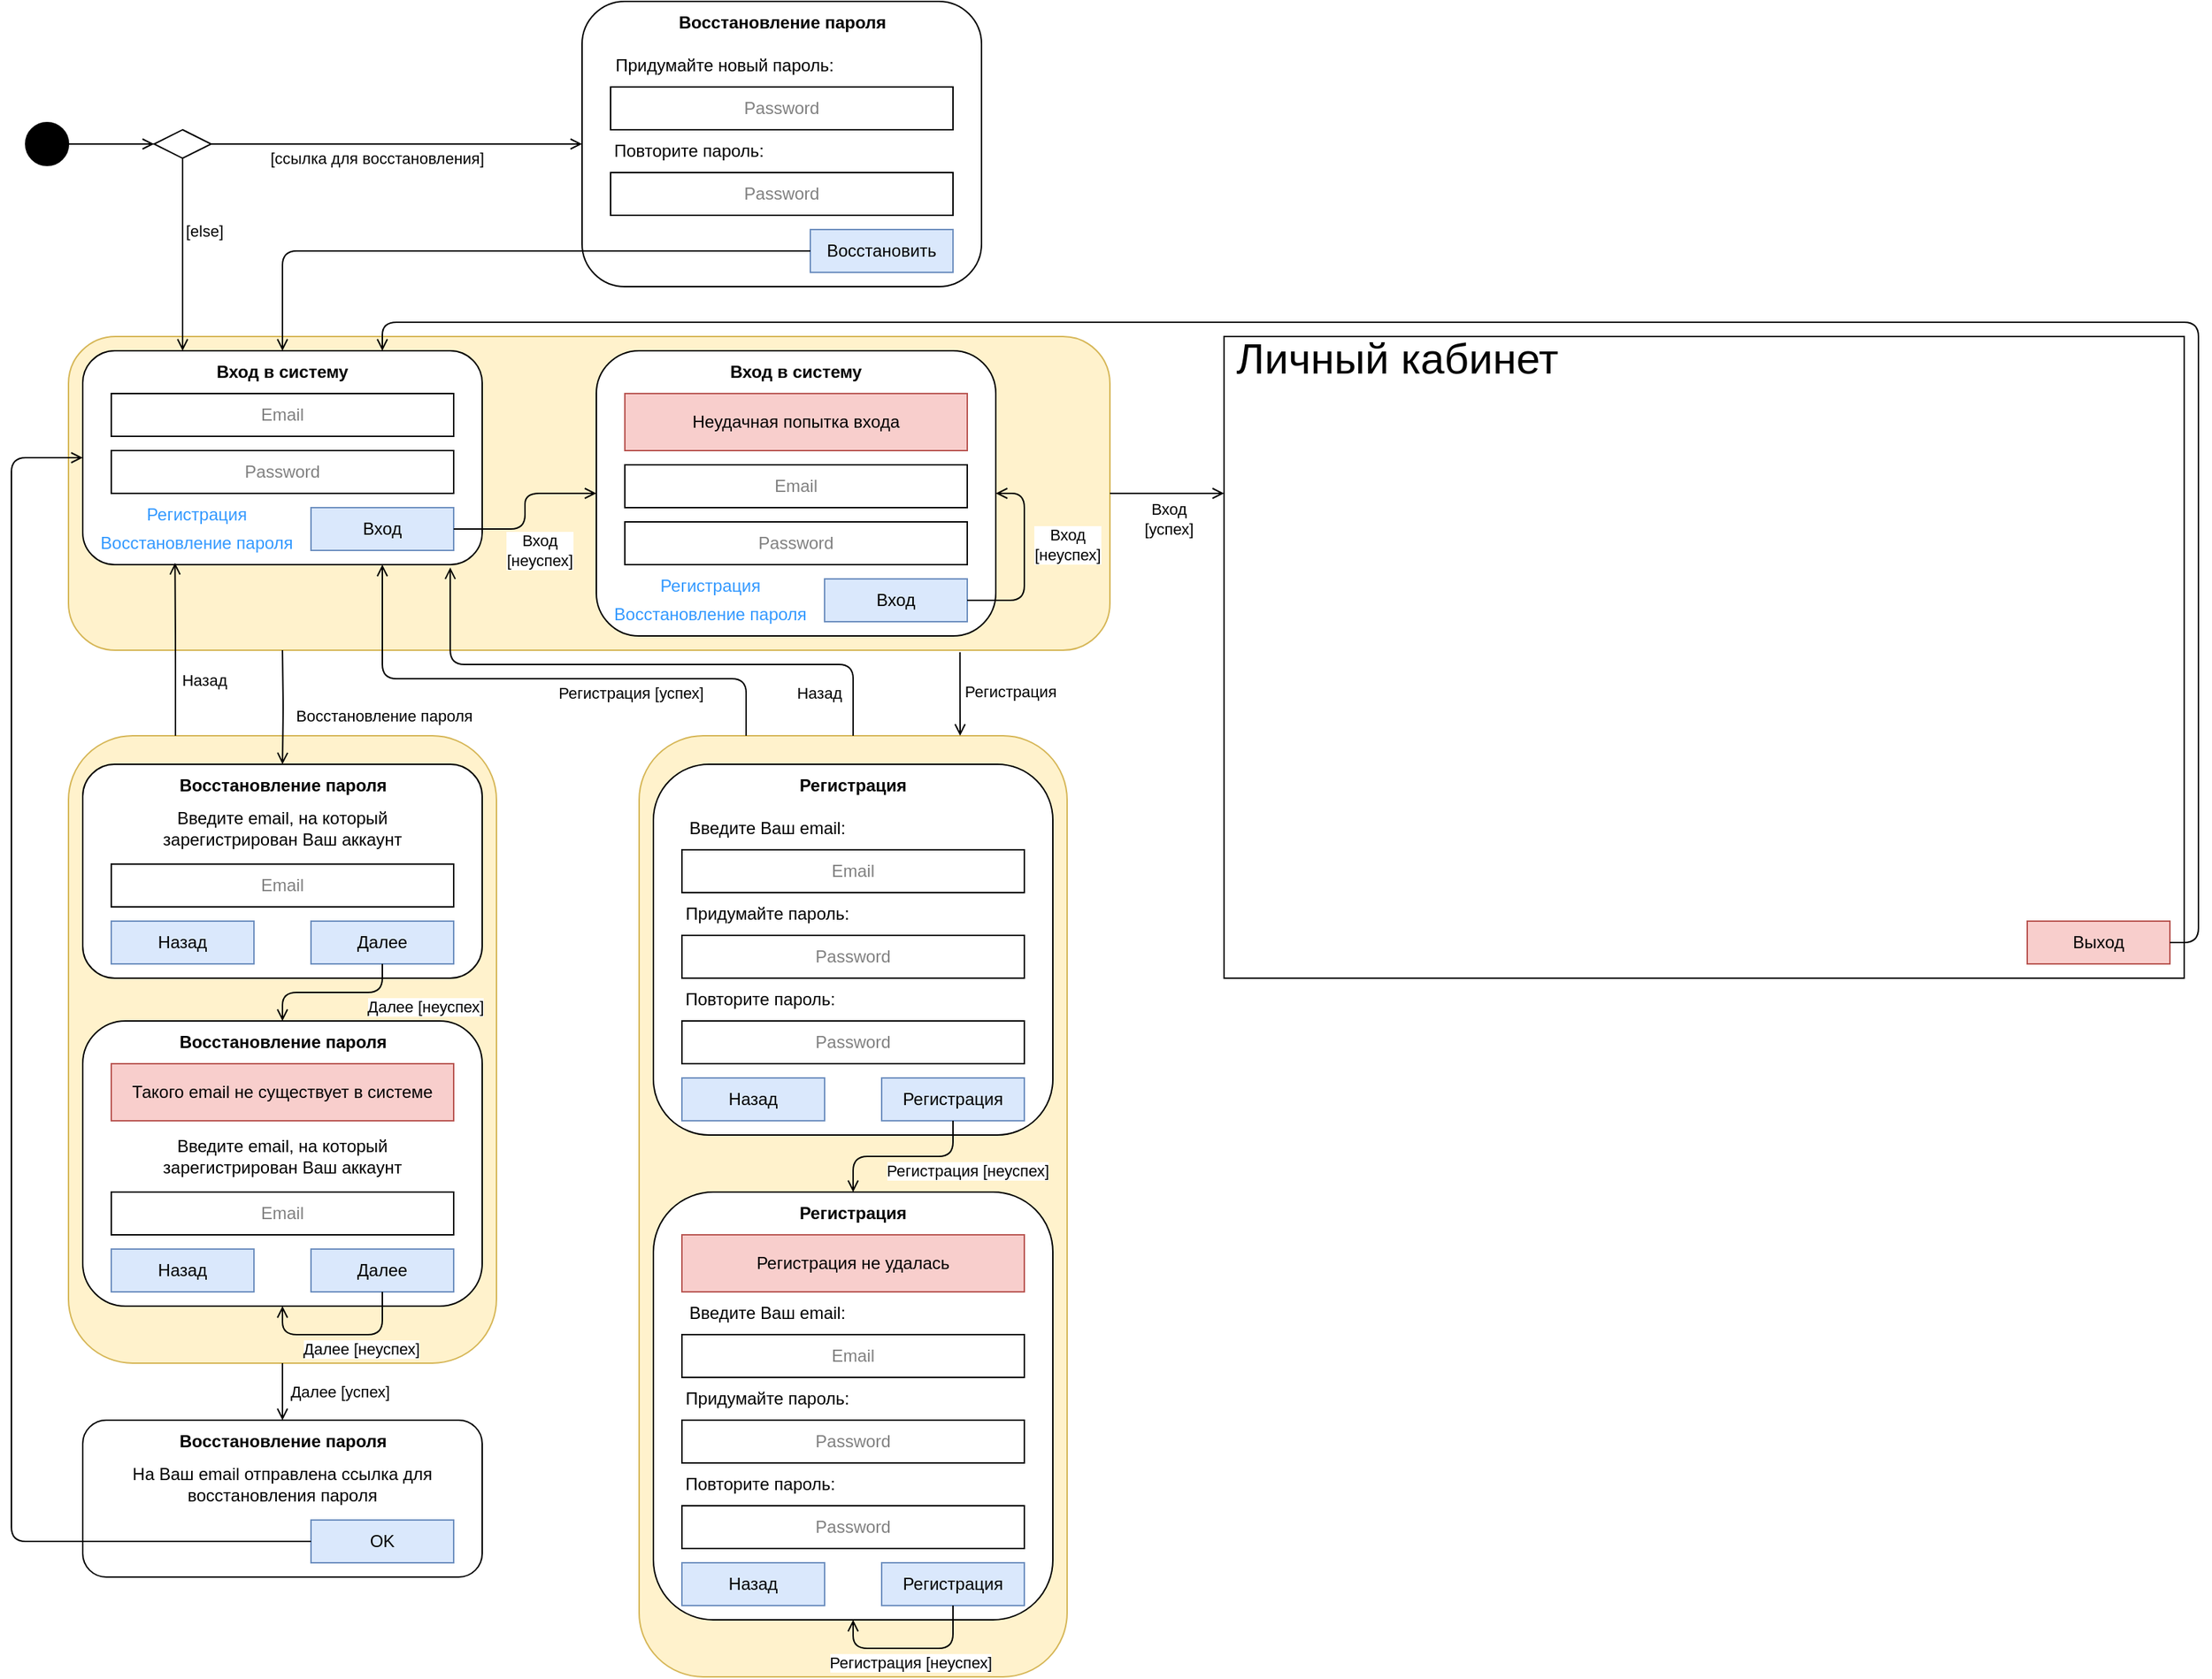 <mxfile version="23.0.2" type="device">
  <diagram name="Страница — 1" id="S00TzpoqWPoIBeSo_RZ6">
    <mxGraphModel dx="1018" dy="1855" grid="1" gridSize="10" guides="1" tooltips="1" connect="1" arrows="1" fold="1" page="1" pageScale="1" pageWidth="827" pageHeight="1169" math="0" shadow="0">
      <root>
        <mxCell id="0" />
        <mxCell id="1" parent="0" />
        <mxCell id="PSHK9-c1RdzGQ76lPWPm-100" value="" style="rounded=1;whiteSpace=wrap;html=1;fillColor=#fff2cc;strokeColor=#d6b656;" parent="1" vertex="1">
          <mxGeometry x="480" y="400" width="300" height="660" as="geometry" />
        </mxCell>
        <mxCell id="PSHK9-c1RdzGQ76lPWPm-78" value="" style="rounded=1;whiteSpace=wrap;html=1;fillColor=#fff2cc;strokeColor=#d6b656;" parent="1" vertex="1">
          <mxGeometry x="80" y="400" width="300" height="440" as="geometry" />
        </mxCell>
        <mxCell id="PSHK9-c1RdzGQ76lPWPm-67" value="" style="rounded=1;whiteSpace=wrap;html=1;fillColor=#fff2cc;strokeColor=#d6b656;" parent="1" vertex="1">
          <mxGeometry x="80" y="120" width="730" height="220" as="geometry" />
        </mxCell>
        <mxCell id="PSHK9-c1RdzGQ76lPWPm-1" value="" style="rounded=1;whiteSpace=wrap;html=1;" parent="1" vertex="1">
          <mxGeometry x="90" y="130" width="280" height="150" as="geometry" />
        </mxCell>
        <mxCell id="PSHK9-c1RdzGQ76lPWPm-2" value="&lt;b&gt;Вход в систему&lt;/b&gt;" style="text;html=1;strokeColor=none;fillColor=none;align=center;verticalAlign=middle;whiteSpace=wrap;rounded=0;" parent="1" vertex="1">
          <mxGeometry x="175" y="130" width="110" height="30" as="geometry" />
        </mxCell>
        <mxCell id="PSHK9-c1RdzGQ76lPWPm-3" value="Email" style="rounded=0;whiteSpace=wrap;html=1;fontColor=#808080;" parent="1" vertex="1">
          <mxGeometry x="110" y="160" width="240" height="30" as="geometry" />
        </mxCell>
        <mxCell id="PSHK9-c1RdzGQ76lPWPm-4" value="Password" style="rounded=0;whiteSpace=wrap;html=1;fontColor=#808080;" parent="1" vertex="1">
          <mxGeometry x="110" y="200" width="240" height="30" as="geometry" />
        </mxCell>
        <mxCell id="PSHK9-c1RdzGQ76lPWPm-5" value="Вход" style="rounded=0;whiteSpace=wrap;html=1;fillColor=#dae8fc;strokeColor=#6c8ebf;" parent="1" vertex="1">
          <mxGeometry x="250" y="240" width="100" height="30" as="geometry" />
        </mxCell>
        <mxCell id="PSHK9-c1RdzGQ76lPWPm-6" value="&lt;font color=&quot;#3399ff&quot;&gt;Регистрация&lt;/font&gt;" style="text;html=1;strokeColor=none;fillColor=none;align=center;verticalAlign=middle;whiteSpace=wrap;rounded=0;" parent="1" vertex="1">
          <mxGeometry x="130" y="230" width="80" height="30" as="geometry" />
        </mxCell>
        <mxCell id="PSHK9-c1RdzGQ76lPWPm-7" value="&lt;font color=&quot;#3399ff&quot;&gt;Восстановление пароля&lt;/font&gt;" style="text;html=1;strokeColor=none;fillColor=none;align=center;verticalAlign=middle;whiteSpace=wrap;rounded=0;" parent="1" vertex="1">
          <mxGeometry x="90" y="250" width="160" height="30" as="geometry" />
        </mxCell>
        <mxCell id="PSHK9-c1RdzGQ76lPWPm-8" value="" style="rounded=1;whiteSpace=wrap;html=1;" parent="1" vertex="1">
          <mxGeometry x="450" y="130" width="280" height="200" as="geometry" />
        </mxCell>
        <mxCell id="PSHK9-c1RdzGQ76lPWPm-9" value="&lt;b&gt;Вход в систему&lt;/b&gt;" style="text;html=1;strokeColor=none;fillColor=none;align=center;verticalAlign=middle;whiteSpace=wrap;rounded=0;" parent="1" vertex="1">
          <mxGeometry x="535" y="130" width="110" height="30" as="geometry" />
        </mxCell>
        <mxCell id="PSHK9-c1RdzGQ76lPWPm-10" value="Email" style="rounded=0;whiteSpace=wrap;html=1;fontColor=#808080;" parent="1" vertex="1">
          <mxGeometry x="470" y="210" width="240" height="30" as="geometry" />
        </mxCell>
        <mxCell id="PSHK9-c1RdzGQ76lPWPm-11" value="Password" style="rounded=0;whiteSpace=wrap;html=1;fontColor=#808080;" parent="1" vertex="1">
          <mxGeometry x="470" y="250" width="240" height="30" as="geometry" />
        </mxCell>
        <mxCell id="PSHK9-c1RdzGQ76lPWPm-12" value="Вход" style="rounded=0;whiteSpace=wrap;html=1;fillColor=#dae8fc;strokeColor=#6c8ebf;" parent="1" vertex="1">
          <mxGeometry x="610" y="290" width="100" height="30" as="geometry" />
        </mxCell>
        <mxCell id="PSHK9-c1RdzGQ76lPWPm-13" value="&lt;font color=&quot;#3399ff&quot;&gt;Регистрация&lt;/font&gt;" style="text;html=1;strokeColor=none;fillColor=none;align=center;verticalAlign=middle;whiteSpace=wrap;rounded=0;" parent="1" vertex="1">
          <mxGeometry x="490" y="280" width="80" height="30" as="geometry" />
        </mxCell>
        <mxCell id="PSHK9-c1RdzGQ76lPWPm-14" value="&lt;font color=&quot;#3399ff&quot;&gt;Восстановление пароля&lt;/font&gt;" style="text;html=1;strokeColor=none;fillColor=none;align=center;verticalAlign=middle;whiteSpace=wrap;rounded=0;" parent="1" vertex="1">
          <mxGeometry x="450" y="300" width="160" height="30" as="geometry" />
        </mxCell>
        <mxCell id="PSHK9-c1RdzGQ76lPWPm-15" value="Неудачная попытка входа" style="rounded=0;whiteSpace=wrap;html=1;fillColor=#f8cecc;strokeColor=#b85450;" parent="1" vertex="1">
          <mxGeometry x="470" y="160" width="240" height="40" as="geometry" />
        </mxCell>
        <mxCell id="PSHK9-c1RdzGQ76lPWPm-16" value="" style="rounded=1;whiteSpace=wrap;html=1;" parent="1" vertex="1">
          <mxGeometry x="90" y="420" width="280" height="150" as="geometry" />
        </mxCell>
        <mxCell id="PSHK9-c1RdzGQ76lPWPm-17" value="&lt;b&gt;Восстановление пароля&lt;/b&gt;" style="text;html=1;strokeColor=none;fillColor=none;align=center;verticalAlign=middle;whiteSpace=wrap;rounded=0;" parent="1" vertex="1">
          <mxGeometry x="142.5" y="420" width="175" height="30" as="geometry" />
        </mxCell>
        <mxCell id="PSHK9-c1RdzGQ76lPWPm-19" value="Email" style="rounded=0;whiteSpace=wrap;html=1;fontColor=#808080;" parent="1" vertex="1">
          <mxGeometry x="110" y="490" width="240" height="30" as="geometry" />
        </mxCell>
        <mxCell id="PSHK9-c1RdzGQ76lPWPm-20" value="Далее" style="rounded=0;whiteSpace=wrap;html=1;fillColor=#dae8fc;strokeColor=#6c8ebf;" parent="1" vertex="1">
          <mxGeometry x="250" y="530" width="100" height="30" as="geometry" />
        </mxCell>
        <mxCell id="PSHK9-c1RdzGQ76lPWPm-24" value="Введите email, на который зарегистрирован Ваш аккаунт" style="text;html=1;strokeColor=none;fillColor=none;align=center;verticalAlign=middle;whiteSpace=wrap;rounded=0;" parent="1" vertex="1">
          <mxGeometry x="110" y="450" width="240" height="30" as="geometry" />
        </mxCell>
        <mxCell id="PSHK9-c1RdzGQ76lPWPm-25" value="Назад" style="rounded=0;whiteSpace=wrap;html=1;fillColor=#dae8fc;strokeColor=#6c8ebf;" parent="1" vertex="1">
          <mxGeometry x="110" y="530" width="100" height="30" as="geometry" />
        </mxCell>
        <mxCell id="PSHK9-c1RdzGQ76lPWPm-26" value="" style="rounded=1;whiteSpace=wrap;html=1;" parent="1" vertex="1">
          <mxGeometry x="90" y="600" width="280" height="200" as="geometry" />
        </mxCell>
        <mxCell id="PSHK9-c1RdzGQ76lPWPm-27" value="&lt;b&gt;Восстановление пароля&lt;/b&gt;" style="text;html=1;strokeColor=none;fillColor=none;align=center;verticalAlign=middle;whiteSpace=wrap;rounded=0;" parent="1" vertex="1">
          <mxGeometry x="142.5" y="600" width="175" height="30" as="geometry" />
        </mxCell>
        <mxCell id="PSHK9-c1RdzGQ76lPWPm-28" value="Email" style="rounded=0;whiteSpace=wrap;html=1;fontColor=#808080;" parent="1" vertex="1">
          <mxGeometry x="110" y="720" width="240" height="30" as="geometry" />
        </mxCell>
        <mxCell id="PSHK9-c1RdzGQ76lPWPm-29" value="Далее" style="rounded=0;whiteSpace=wrap;html=1;fillColor=#dae8fc;strokeColor=#6c8ebf;" parent="1" vertex="1">
          <mxGeometry x="250" y="760" width="100" height="30" as="geometry" />
        </mxCell>
        <mxCell id="PSHK9-c1RdzGQ76lPWPm-30" value="Введите email, на который зарегистрирован Ваш аккаунт" style="text;html=1;strokeColor=none;fillColor=none;align=center;verticalAlign=middle;whiteSpace=wrap;rounded=0;" parent="1" vertex="1">
          <mxGeometry x="110" y="680" width="240" height="30" as="geometry" />
        </mxCell>
        <mxCell id="PSHK9-c1RdzGQ76lPWPm-31" value="Назад" style="rounded=0;whiteSpace=wrap;html=1;fillColor=#dae8fc;strokeColor=#6c8ebf;" parent="1" vertex="1">
          <mxGeometry x="110" y="760" width="100" height="30" as="geometry" />
        </mxCell>
        <mxCell id="PSHK9-c1RdzGQ76lPWPm-32" value="Такого email не существует в системе" style="rounded=0;whiteSpace=wrap;html=1;fillColor=#f8cecc;strokeColor=#b85450;" parent="1" vertex="1">
          <mxGeometry x="110" y="630" width="240" height="40" as="geometry" />
        </mxCell>
        <mxCell id="PSHK9-c1RdzGQ76lPWPm-33" value="" style="rounded=1;whiteSpace=wrap;html=1;" parent="1" vertex="1">
          <mxGeometry x="90" y="880" width="280" height="110" as="geometry" />
        </mxCell>
        <mxCell id="PSHK9-c1RdzGQ76lPWPm-34" value="&lt;b&gt;Восстановление пароля&lt;/b&gt;" style="text;html=1;strokeColor=none;fillColor=none;align=center;verticalAlign=middle;whiteSpace=wrap;rounded=0;" parent="1" vertex="1">
          <mxGeometry x="142.5" y="880" width="175" height="30" as="geometry" />
        </mxCell>
        <mxCell id="PSHK9-c1RdzGQ76lPWPm-37" value="На Ваш email отправлена ссылка для восстановления пароля" style="text;html=1;strokeColor=none;fillColor=none;align=center;verticalAlign=middle;whiteSpace=wrap;rounded=0;" parent="1" vertex="1">
          <mxGeometry x="110" y="910" width="240" height="30" as="geometry" />
        </mxCell>
        <mxCell id="PSHK9-c1RdzGQ76lPWPm-38" value="OK" style="rounded=0;whiteSpace=wrap;html=1;fillColor=#dae8fc;strokeColor=#6c8ebf;" parent="1" vertex="1">
          <mxGeometry x="250" y="950" width="100" height="30" as="geometry" />
        </mxCell>
        <mxCell id="PSHK9-c1RdzGQ76lPWPm-40" value="" style="rounded=1;whiteSpace=wrap;html=1;" parent="1" vertex="1">
          <mxGeometry x="490" y="419.98" width="280" height="260" as="geometry" />
        </mxCell>
        <mxCell id="PSHK9-c1RdzGQ76lPWPm-41" value="&lt;b&gt;Регистрация&lt;/b&gt;" style="text;html=1;strokeColor=none;fillColor=none;align=center;verticalAlign=middle;whiteSpace=wrap;rounded=0;" parent="1" vertex="1">
          <mxGeometry x="575" y="419.98" width="110" height="30" as="geometry" />
        </mxCell>
        <mxCell id="PSHK9-c1RdzGQ76lPWPm-42" value="Email" style="rounded=0;whiteSpace=wrap;html=1;fontColor=#808080;" parent="1" vertex="1">
          <mxGeometry x="510" y="479.98" width="240" height="30" as="geometry" />
        </mxCell>
        <mxCell id="PSHK9-c1RdzGQ76lPWPm-43" value="Password" style="rounded=0;whiteSpace=wrap;html=1;fontColor=#808080;" parent="1" vertex="1">
          <mxGeometry x="510" y="539.98" width="240" height="30" as="geometry" />
        </mxCell>
        <mxCell id="PSHK9-c1RdzGQ76lPWPm-44" value="Регистрация" style="rounded=0;whiteSpace=wrap;html=1;fillColor=#dae8fc;strokeColor=#6c8ebf;" parent="1" vertex="1">
          <mxGeometry x="650" y="639.98" width="100" height="30" as="geometry" />
        </mxCell>
        <mxCell id="PSHK9-c1RdzGQ76lPWPm-47" value="Введите Ваш email:" style="text;html=1;strokeColor=none;fillColor=none;align=center;verticalAlign=middle;whiteSpace=wrap;rounded=0;" parent="1" vertex="1">
          <mxGeometry x="510" y="449.98" width="120" height="30" as="geometry" />
        </mxCell>
        <mxCell id="PSHK9-c1RdzGQ76lPWPm-48" value="Придумайте пароль:" style="text;html=1;strokeColor=none;fillColor=none;align=center;verticalAlign=middle;whiteSpace=wrap;rounded=0;" parent="1" vertex="1">
          <mxGeometry x="510" y="509.98" width="120" height="30" as="geometry" />
        </mxCell>
        <mxCell id="PSHK9-c1RdzGQ76lPWPm-50" value="Повторите пароль:" style="text;html=1;strokeColor=none;fillColor=none;align=center;verticalAlign=middle;whiteSpace=wrap;rounded=0;" parent="1" vertex="1">
          <mxGeometry x="510" y="569.98" width="110" height="30" as="geometry" />
        </mxCell>
        <mxCell id="PSHK9-c1RdzGQ76lPWPm-51" value="Password" style="rounded=0;whiteSpace=wrap;html=1;fontColor=#808080;" parent="1" vertex="1">
          <mxGeometry x="510" y="599.98" width="240" height="30" as="geometry" />
        </mxCell>
        <mxCell id="PSHK9-c1RdzGQ76lPWPm-52" value="" style="rounded=1;whiteSpace=wrap;html=1;" parent="1" vertex="1">
          <mxGeometry x="490" y="719.98" width="280" height="300" as="geometry" />
        </mxCell>
        <mxCell id="PSHK9-c1RdzGQ76lPWPm-53" value="&lt;b&gt;Регистрация&lt;/b&gt;" style="text;html=1;strokeColor=none;fillColor=none;align=center;verticalAlign=middle;whiteSpace=wrap;rounded=0;" parent="1" vertex="1">
          <mxGeometry x="575" y="719.98" width="110" height="30" as="geometry" />
        </mxCell>
        <mxCell id="PSHK9-c1RdzGQ76lPWPm-54" value="Email" style="rounded=0;whiteSpace=wrap;html=1;fontColor=#808080;" parent="1" vertex="1">
          <mxGeometry x="510" y="819.98" width="240" height="30" as="geometry" />
        </mxCell>
        <mxCell id="PSHK9-c1RdzGQ76lPWPm-55" value="Password" style="rounded=0;whiteSpace=wrap;html=1;fontColor=#808080;" parent="1" vertex="1">
          <mxGeometry x="510" y="879.98" width="240" height="30" as="geometry" />
        </mxCell>
        <mxCell id="PSHK9-c1RdzGQ76lPWPm-56" value="Регистрация" style="rounded=0;whiteSpace=wrap;html=1;fillColor=#dae8fc;strokeColor=#6c8ebf;" parent="1" vertex="1">
          <mxGeometry x="650" y="979.98" width="100" height="30" as="geometry" />
        </mxCell>
        <mxCell id="PSHK9-c1RdzGQ76lPWPm-57" value="Введите Ваш email:" style="text;html=1;strokeColor=none;fillColor=none;align=center;verticalAlign=middle;whiteSpace=wrap;rounded=0;" parent="1" vertex="1">
          <mxGeometry x="510" y="789.98" width="120" height="30" as="geometry" />
        </mxCell>
        <mxCell id="PSHK9-c1RdzGQ76lPWPm-58" value="Придумайте пароль:" style="text;html=1;strokeColor=none;fillColor=none;align=center;verticalAlign=middle;whiteSpace=wrap;rounded=0;" parent="1" vertex="1">
          <mxGeometry x="510" y="849.98" width="120" height="30" as="geometry" />
        </mxCell>
        <mxCell id="PSHK9-c1RdzGQ76lPWPm-59" value="Повторите пароль:" style="text;html=1;strokeColor=none;fillColor=none;align=center;verticalAlign=middle;whiteSpace=wrap;rounded=0;" parent="1" vertex="1">
          <mxGeometry x="510" y="909.98" width="110" height="30" as="geometry" />
        </mxCell>
        <mxCell id="PSHK9-c1RdzGQ76lPWPm-60" value="Password" style="rounded=0;whiteSpace=wrap;html=1;fontColor=#808080;" parent="1" vertex="1">
          <mxGeometry x="510" y="939.98" width="240" height="30" as="geometry" />
        </mxCell>
        <mxCell id="PSHK9-c1RdzGQ76lPWPm-61" value="Регистрация не удалась" style="rounded=0;whiteSpace=wrap;html=1;fillColor=#f8cecc;strokeColor=#b85450;" parent="1" vertex="1">
          <mxGeometry x="510" y="749.98" width="240" height="40" as="geometry" />
        </mxCell>
        <mxCell id="PSHK9-c1RdzGQ76lPWPm-62" value="" style="rounded=0;whiteSpace=wrap;html=1;" parent="1" vertex="1">
          <mxGeometry x="890" y="120" width="673" height="450" as="geometry" />
        </mxCell>
        <mxCell id="PSHK9-c1RdzGQ76lPWPm-63" value="&lt;font style=&quot;font-size: 30px;&quot;&gt;Личный кабинет&lt;/font&gt;" style="text;html=1;strokeColor=none;fillColor=none;align=center;verticalAlign=middle;whiteSpace=wrap;rounded=0;" parent="1" vertex="1">
          <mxGeometry x="890" y="120" width="243" height="30" as="geometry" />
        </mxCell>
        <mxCell id="PSHK9-c1RdzGQ76lPWPm-65" value="Выход" style="rounded=0;whiteSpace=wrap;html=1;fillColor=#f8cecc;strokeColor=#b85450;" parent="1" vertex="1">
          <mxGeometry x="1453" y="530" width="100" height="30" as="geometry" />
        </mxCell>
        <mxCell id="PSHK9-c1RdzGQ76lPWPm-69" value="" style="edgeStyle=orthogonalEdgeStyle;rounded=1;orthogonalLoop=1;jettySize=auto;html=1;endArrow=open;endFill=0;curved=0;entryX=0;entryY=0.5;entryDx=0;entryDy=0;" parent="1" source="PSHK9-c1RdzGQ76lPWPm-68" target="fxmMJ8lMmHDeQJI_MxcZ-1" edge="1">
          <mxGeometry relative="1" as="geometry">
            <mxPoint x="230" y="60" as="targetPoint" />
          </mxGeometry>
        </mxCell>
        <mxCell id="PSHK9-c1RdzGQ76lPWPm-68" value="" style="ellipse;fillColor=strokeColor;html=1;" parent="1" vertex="1">
          <mxGeometry x="50" y="-30" width="30" height="30" as="geometry" />
        </mxCell>
        <mxCell id="PSHK9-c1RdzGQ76lPWPm-70" value="" style="edgeStyle=orthogonalEdgeStyle;rounded=1;orthogonalLoop=1;jettySize=auto;html=1;entryX=0;entryY=0.5;entryDx=0;entryDy=0;endArrow=open;endFill=0;exitX=1;exitY=0.5;exitDx=0;exitDy=0;curved=0;" parent="1" source="PSHK9-c1RdzGQ76lPWPm-5" target="PSHK9-c1RdzGQ76lPWPm-8" edge="1">
          <mxGeometry relative="1" as="geometry">
            <mxPoint x="20" y="215" as="sourcePoint" />
            <mxPoint x="100" y="215" as="targetPoint" />
          </mxGeometry>
        </mxCell>
        <mxCell id="PSHK9-c1RdzGQ76lPWPm-71" value="Вход&lt;br&gt;[неуспех]" style="edgeLabel;html=1;align=center;verticalAlign=middle;resizable=0;points=[];" parent="PSHK9-c1RdzGQ76lPWPm-70" vertex="1" connectable="0">
          <mxGeometry x="0.326" y="1" relative="1" as="geometry">
            <mxPoint x="2" y="41" as="offset" />
          </mxGeometry>
        </mxCell>
        <mxCell id="PSHK9-c1RdzGQ76lPWPm-72" value="" style="edgeStyle=orthogonalEdgeStyle;rounded=1;orthogonalLoop=1;jettySize=auto;html=1;entryX=1;entryY=0.5;entryDx=0;entryDy=0;endArrow=open;endFill=0;exitX=1;exitY=0.5;exitDx=0;exitDy=0;curved=0;" parent="1" source="PSHK9-c1RdzGQ76lPWPm-12" target="PSHK9-c1RdzGQ76lPWPm-8" edge="1">
          <mxGeometry relative="1" as="geometry">
            <mxPoint x="360" y="265" as="sourcePoint" />
            <mxPoint x="460" y="240" as="targetPoint" />
            <Array as="points">
              <mxPoint x="750" y="305" />
              <mxPoint x="750" y="230" />
            </Array>
          </mxGeometry>
        </mxCell>
        <mxCell id="PSHK9-c1RdzGQ76lPWPm-73" value="Вход&lt;br&gt;[неуспех]" style="edgeLabel;html=1;align=center;verticalAlign=middle;resizable=0;points=[];" parent="PSHK9-c1RdzGQ76lPWPm-72" vertex="1" connectable="0">
          <mxGeometry x="0.326" y="1" relative="1" as="geometry">
            <mxPoint x="31" y="10" as="offset" />
          </mxGeometry>
        </mxCell>
        <mxCell id="PSHK9-c1RdzGQ76lPWPm-76" value="" style="edgeStyle=orthogonalEdgeStyle;rounded=1;orthogonalLoop=1;jettySize=auto;html=1;endArrow=open;endFill=0;exitX=1;exitY=0.5;exitDx=0;exitDy=0;curved=0;" parent="1" source="PSHK9-c1RdzGQ76lPWPm-67" edge="1">
          <mxGeometry relative="1" as="geometry">
            <mxPoint x="360" y="265" as="sourcePoint" />
            <mxPoint x="890" y="230" as="targetPoint" />
          </mxGeometry>
        </mxCell>
        <mxCell id="PSHK9-c1RdzGQ76lPWPm-77" value="Вход&lt;br&gt;[успех]" style="edgeLabel;html=1;align=center;verticalAlign=middle;resizable=0;points=[];" parent="PSHK9-c1RdzGQ76lPWPm-76" vertex="1" connectable="0">
          <mxGeometry x="0.326" y="1" relative="1" as="geometry">
            <mxPoint x="-12" y="18" as="offset" />
          </mxGeometry>
        </mxCell>
        <mxCell id="PSHK9-c1RdzGQ76lPWPm-81" value="" style="edgeStyle=orthogonalEdgeStyle;rounded=1;orthogonalLoop=1;jettySize=auto;html=1;entryX=0.231;entryY=0.992;entryDx=0;entryDy=0;endArrow=open;endFill=0;exitX=0.25;exitY=0;exitDx=0;exitDy=0;curved=0;entryPerimeter=0;" parent="1" source="PSHK9-c1RdzGQ76lPWPm-78" target="PSHK9-c1RdzGQ76lPWPm-1" edge="1">
          <mxGeometry relative="1" as="geometry">
            <mxPoint x="360" y="265" as="sourcePoint" />
            <mxPoint x="460" y="240" as="targetPoint" />
          </mxGeometry>
        </mxCell>
        <mxCell id="PSHK9-c1RdzGQ76lPWPm-82" value="Назад" style="edgeLabel;html=1;align=center;verticalAlign=middle;resizable=0;points=[];" parent="PSHK9-c1RdzGQ76lPWPm-81" vertex="1" connectable="0">
          <mxGeometry x="0.326" y="1" relative="1" as="geometry">
            <mxPoint x="21" y="41" as="offset" />
          </mxGeometry>
        </mxCell>
        <mxCell id="PSHK9-c1RdzGQ76lPWPm-86" value="" style="edgeStyle=orthogonalEdgeStyle;rounded=1;orthogonalLoop=1;jettySize=auto;html=1;entryX=0.5;entryY=0;entryDx=0;entryDy=0;endArrow=open;endFill=0;exitX=0.5;exitY=1;exitDx=0;exitDy=0;curved=0;" parent="1" source="PSHK9-c1RdzGQ76lPWPm-20" target="PSHK9-c1RdzGQ76lPWPm-26" edge="1">
          <mxGeometry relative="1" as="geometry">
            <mxPoint x="360" y="295" as="sourcePoint" />
            <mxPoint x="460" y="270" as="targetPoint" />
          </mxGeometry>
        </mxCell>
        <mxCell id="PSHK9-c1RdzGQ76lPWPm-87" value="Далее [неуспех]" style="edgeLabel;html=1;align=center;verticalAlign=middle;resizable=0;points=[];" parent="PSHK9-c1RdzGQ76lPWPm-86" vertex="1" connectable="0">
          <mxGeometry x="0.326" y="1" relative="1" as="geometry">
            <mxPoint x="83" y="9" as="offset" />
          </mxGeometry>
        </mxCell>
        <mxCell id="PSHK9-c1RdzGQ76lPWPm-89" value="" style="edgeStyle=orthogonalEdgeStyle;rounded=1;orthogonalLoop=1;jettySize=auto;html=1;entryX=0.5;entryY=1;entryDx=0;entryDy=0;endArrow=open;endFill=0;exitX=0.5;exitY=1;exitDx=0;exitDy=0;curved=0;" parent="1" source="PSHK9-c1RdzGQ76lPWPm-29" target="PSHK9-c1RdzGQ76lPWPm-26" edge="1">
          <mxGeometry relative="1" as="geometry">
            <mxPoint x="310" y="570" as="sourcePoint" />
            <mxPoint x="240" y="610" as="targetPoint" />
            <Array as="points">
              <mxPoint x="300" y="820" />
              <mxPoint x="230" y="820" />
            </Array>
          </mxGeometry>
        </mxCell>
        <mxCell id="PSHK9-c1RdzGQ76lPWPm-90" value="Далее [неуспех]" style="edgeLabel;html=1;align=center;verticalAlign=middle;resizable=0;points=[];" parent="PSHK9-c1RdzGQ76lPWPm-89" vertex="1" connectable="0">
          <mxGeometry x="0.326" y="1" relative="1" as="geometry">
            <mxPoint x="34" y="9" as="offset" />
          </mxGeometry>
        </mxCell>
        <mxCell id="PSHK9-c1RdzGQ76lPWPm-93" value="" style="edgeStyle=orthogonalEdgeStyle;rounded=1;orthogonalLoop=1;jettySize=auto;html=1;entryX=0.5;entryY=0;entryDx=0;entryDy=0;endArrow=open;endFill=0;exitX=0.5;exitY=1;exitDx=0;exitDy=0;curved=0;" parent="1" source="PSHK9-c1RdzGQ76lPWPm-78" target="PSHK9-c1RdzGQ76lPWPm-34" edge="1">
          <mxGeometry relative="1" as="geometry">
            <mxPoint x="310" y="570" as="sourcePoint" />
            <mxPoint x="240" y="610" as="targetPoint" />
          </mxGeometry>
        </mxCell>
        <mxCell id="PSHK9-c1RdzGQ76lPWPm-94" value="Далее [успех]" style="edgeLabel;html=1;align=center;verticalAlign=middle;resizable=0;points=[];" parent="PSHK9-c1RdzGQ76lPWPm-93" vertex="1" connectable="0">
          <mxGeometry x="0.326" y="1" relative="1" as="geometry">
            <mxPoint x="39" y="-7" as="offset" />
          </mxGeometry>
        </mxCell>
        <mxCell id="PSHK9-c1RdzGQ76lPWPm-95" value="" style="edgeStyle=orthogonalEdgeStyle;rounded=1;orthogonalLoop=1;jettySize=auto;html=1;entryX=0;entryY=0.5;entryDx=0;entryDy=0;endArrow=open;endFill=0;exitX=0;exitY=0.5;exitDx=0;exitDy=0;curved=0;" parent="1" source="PSHK9-c1RdzGQ76lPWPm-38" target="PSHK9-c1RdzGQ76lPWPm-1" edge="1">
          <mxGeometry relative="1" as="geometry">
            <mxPoint x="40" y="950" as="sourcePoint" />
            <mxPoint x="40" y="860" as="targetPoint" />
            <Array as="points">
              <mxPoint x="40" y="965" />
              <mxPoint x="40" y="205" />
            </Array>
          </mxGeometry>
        </mxCell>
        <mxCell id="PSHK9-c1RdzGQ76lPWPm-97" value="" style="edgeStyle=orthogonalEdgeStyle;rounded=1;orthogonalLoop=1;jettySize=auto;html=1;entryX=0.5;entryY=0;entryDx=0;entryDy=0;endArrow=open;endFill=0;curved=0;" parent="1" target="PSHK9-c1RdzGQ76lPWPm-17" edge="1">
          <mxGeometry relative="1" as="geometry">
            <mxPoint x="230" y="340" as="sourcePoint" />
            <mxPoint x="240" y="290" as="targetPoint" />
          </mxGeometry>
        </mxCell>
        <mxCell id="PSHK9-c1RdzGQ76lPWPm-99" value="Восстановление пароля" style="edgeLabel;html=1;align=center;verticalAlign=middle;resizable=0;points=[];" parent="PSHK9-c1RdzGQ76lPWPm-97" vertex="1" connectable="0">
          <mxGeometry x="-0.169" y="-1" relative="1" as="geometry">
            <mxPoint x="71" y="12" as="offset" />
          </mxGeometry>
        </mxCell>
        <mxCell id="PSHK9-c1RdzGQ76lPWPm-101" value="" style="edgeStyle=orthogonalEdgeStyle;rounded=1;orthogonalLoop=1;jettySize=auto;html=1;entryX=0.5;entryY=0;entryDx=0;entryDy=0;endArrow=open;endFill=0;exitX=0.5;exitY=1;exitDx=0;exitDy=0;curved=0;" parent="1" source="PSHK9-c1RdzGQ76lPWPm-44" target="PSHK9-c1RdzGQ76lPWPm-53" edge="1">
          <mxGeometry relative="1" as="geometry">
            <mxPoint x="310" y="579.98" as="sourcePoint" />
            <mxPoint x="240" y="619.98" as="targetPoint" />
          </mxGeometry>
        </mxCell>
        <mxCell id="PSHK9-c1RdzGQ76lPWPm-102" value="Регистрация [неуспех]" style="edgeLabel;html=1;align=center;verticalAlign=middle;resizable=0;points=[];" parent="PSHK9-c1RdzGQ76lPWPm-101" vertex="1" connectable="0">
          <mxGeometry x="0.326" y="1" relative="1" as="geometry">
            <mxPoint x="64" y="9" as="offset" />
          </mxGeometry>
        </mxCell>
        <mxCell id="PSHK9-c1RdzGQ76lPWPm-103" value="Назад" style="rounded=0;whiteSpace=wrap;html=1;fillColor=#dae8fc;strokeColor=#6c8ebf;" parent="1" vertex="1">
          <mxGeometry x="510" y="979.98" width="100" height="30" as="geometry" />
        </mxCell>
        <mxCell id="PSHK9-c1RdzGQ76lPWPm-104" value="Назад" style="rounded=0;whiteSpace=wrap;html=1;fillColor=#dae8fc;strokeColor=#6c8ebf;" parent="1" vertex="1">
          <mxGeometry x="510" y="639.98" width="100" height="30" as="geometry" />
        </mxCell>
        <mxCell id="PSHK9-c1RdzGQ76lPWPm-105" value="" style="edgeStyle=orthogonalEdgeStyle;rounded=1;orthogonalLoop=1;jettySize=auto;html=1;entryX=0.5;entryY=1;entryDx=0;entryDy=0;endArrow=open;endFill=0;exitX=0.5;exitY=1;exitDx=0;exitDy=0;curved=0;" parent="1" source="PSHK9-c1RdzGQ76lPWPm-56" target="PSHK9-c1RdzGQ76lPWPm-52" edge="1">
          <mxGeometry relative="1" as="geometry">
            <mxPoint x="710" y="679.98" as="sourcePoint" />
            <mxPoint x="640" y="729.98" as="targetPoint" />
            <Array as="points">
              <mxPoint x="700" y="1039.98" />
              <mxPoint x="630" y="1039.98" />
            </Array>
          </mxGeometry>
        </mxCell>
        <mxCell id="PSHK9-c1RdzGQ76lPWPm-106" value="Регистрация [неуспех]" style="edgeLabel;html=1;align=center;verticalAlign=middle;resizable=0;points=[];" parent="PSHK9-c1RdzGQ76lPWPm-105" vertex="1" connectable="0">
          <mxGeometry x="0.326" y="1" relative="1" as="geometry">
            <mxPoint x="19" y="9" as="offset" />
          </mxGeometry>
        </mxCell>
        <mxCell id="PSHK9-c1RdzGQ76lPWPm-109" value="" style="edgeStyle=orthogonalEdgeStyle;rounded=1;orthogonalLoop=1;jettySize=auto;html=1;entryX=0.75;entryY=0;entryDx=0;entryDy=0;endArrow=open;endFill=0;exitX=0.856;exitY=1.006;exitDx=0;exitDy=0;curved=0;exitPerimeter=0;" parent="1" source="PSHK9-c1RdzGQ76lPWPm-67" target="PSHK9-c1RdzGQ76lPWPm-100" edge="1">
          <mxGeometry relative="1" as="geometry">
            <mxPoint x="240" y="410" as="sourcePoint" />
            <mxPoint x="240" y="290" as="targetPoint" />
          </mxGeometry>
        </mxCell>
        <mxCell id="PSHK9-c1RdzGQ76lPWPm-110" value="Регистрация" style="edgeLabel;html=1;align=center;verticalAlign=middle;resizable=0;points=[];" parent="PSHK9-c1RdzGQ76lPWPm-109" vertex="1" connectable="0">
          <mxGeometry x="0.326" y="1" relative="1" as="geometry">
            <mxPoint x="34" y="-11" as="offset" />
          </mxGeometry>
        </mxCell>
        <mxCell id="PSHK9-c1RdzGQ76lPWPm-111" value="" style="edgeStyle=orthogonalEdgeStyle;rounded=1;orthogonalLoop=1;jettySize=auto;html=1;entryX=0.92;entryY=1.013;entryDx=0;entryDy=0;endArrow=open;endFill=0;exitX=0.5;exitY=0;exitDx=0;exitDy=0;curved=0;entryPerimeter=0;" parent="1" source="PSHK9-c1RdzGQ76lPWPm-100" target="PSHK9-c1RdzGQ76lPWPm-1" edge="1">
          <mxGeometry relative="1" as="geometry">
            <mxPoint x="240" y="410" as="sourcePoint" />
            <mxPoint x="240" y="290" as="targetPoint" />
            <Array as="points">
              <mxPoint x="630" y="350" />
              <mxPoint x="348" y="350" />
            </Array>
          </mxGeometry>
        </mxCell>
        <mxCell id="PSHK9-c1RdzGQ76lPWPm-112" value="Назад" style="edgeLabel;html=1;align=center;verticalAlign=middle;resizable=0;points=[];" parent="PSHK9-c1RdzGQ76lPWPm-111" vertex="1" connectable="0">
          <mxGeometry x="0.326" y="1" relative="1" as="geometry">
            <mxPoint x="191" y="19" as="offset" />
          </mxGeometry>
        </mxCell>
        <mxCell id="PSHK9-c1RdzGQ76lPWPm-113" value="" style="edgeStyle=orthogonalEdgeStyle;rounded=1;orthogonalLoop=1;jettySize=auto;html=1;entryX=0.75;entryY=1;entryDx=0;entryDy=0;endArrow=open;endFill=0;exitX=0.25;exitY=0;exitDx=0;exitDy=0;curved=0;" parent="1" source="PSHK9-c1RdzGQ76lPWPm-100" target="PSHK9-c1RdzGQ76lPWPm-1" edge="1">
          <mxGeometry relative="1" as="geometry">
            <mxPoint x="565" y="395" as="sourcePoint" />
            <mxPoint x="358" y="292" as="targetPoint" />
            <Array as="points">
              <mxPoint x="555" y="360" />
              <mxPoint x="300" y="360" />
            </Array>
          </mxGeometry>
        </mxCell>
        <mxCell id="PSHK9-c1RdzGQ76lPWPm-114" value="Регистрация [успех]" style="edgeLabel;html=1;align=center;verticalAlign=middle;resizable=0;points=[];" parent="PSHK9-c1RdzGQ76lPWPm-113" vertex="1" connectable="0">
          <mxGeometry x="0.326" y="1" relative="1" as="geometry">
            <mxPoint x="127" y="9" as="offset" />
          </mxGeometry>
        </mxCell>
        <mxCell id="PSHK9-c1RdzGQ76lPWPm-117" value="" style="edgeStyle=orthogonalEdgeStyle;rounded=1;orthogonalLoop=1;jettySize=auto;html=1;entryX=0.75;entryY=0;entryDx=0;entryDy=0;endArrow=open;endFill=0;exitX=1;exitY=0.5;exitDx=0;exitDy=0;curved=0;" parent="1" source="PSHK9-c1RdzGQ76lPWPm-65" target="PSHK9-c1RdzGQ76lPWPm-1" edge="1">
          <mxGeometry relative="1" as="geometry">
            <mxPoint x="240" y="410" as="sourcePoint" />
            <mxPoint x="240" y="290" as="targetPoint" />
          </mxGeometry>
        </mxCell>
        <mxCell id="fxmMJ8lMmHDeQJI_MxcZ-1" value="" style="rhombus;whiteSpace=wrap;html=1;" parent="1" vertex="1">
          <mxGeometry x="140" y="-25" width="40" height="20" as="geometry" />
        </mxCell>
        <mxCell id="fxmMJ8lMmHDeQJI_MxcZ-2" value="" style="edgeStyle=orthogonalEdgeStyle;rounded=1;orthogonalLoop=1;jettySize=auto;html=1;endArrow=open;endFill=0;curved=0;entryX=0.25;entryY=0;entryDx=0;entryDy=0;exitX=0.5;exitY=1;exitDx=0;exitDy=0;" parent="1" source="fxmMJ8lMmHDeQJI_MxcZ-1" target="PSHK9-c1RdzGQ76lPWPm-1" edge="1">
          <mxGeometry relative="1" as="geometry">
            <mxPoint x="240" y="10" as="sourcePoint" />
            <mxPoint x="240" y="60" as="targetPoint" />
          </mxGeometry>
        </mxCell>
        <mxCell id="fxmMJ8lMmHDeQJI_MxcZ-3" value="[else]" style="edgeLabel;html=1;align=center;verticalAlign=middle;resizable=0;points=[];" parent="fxmMJ8lMmHDeQJI_MxcZ-2" vertex="1" connectable="0">
          <mxGeometry x="-0.25" relative="1" as="geometry">
            <mxPoint x="15" as="offset" />
          </mxGeometry>
        </mxCell>
        <mxCell id="fxmMJ8lMmHDeQJI_MxcZ-4" value="" style="edgeStyle=orthogonalEdgeStyle;rounded=1;orthogonalLoop=1;jettySize=auto;html=1;endArrow=open;endFill=0;curved=0;exitX=1;exitY=0.5;exitDx=0;exitDy=0;entryX=0;entryY=0.5;entryDx=0;entryDy=0;" parent="1" source="fxmMJ8lMmHDeQJI_MxcZ-1" target="fxmMJ8lMmHDeQJI_MxcZ-7" edge="1">
          <mxGeometry relative="1" as="geometry">
            <mxPoint x="240" y="80" as="sourcePoint" />
            <mxPoint x="400" y="-30" as="targetPoint" />
          </mxGeometry>
        </mxCell>
        <mxCell id="fxmMJ8lMmHDeQJI_MxcZ-5" value="[ссылка для восстановления]" style="edgeLabel;html=1;align=center;verticalAlign=middle;resizable=0;points=[];" parent="fxmMJ8lMmHDeQJI_MxcZ-4" vertex="1" connectable="0">
          <mxGeometry x="-0.25" relative="1" as="geometry">
            <mxPoint x="18" y="10" as="offset" />
          </mxGeometry>
        </mxCell>
        <mxCell id="fxmMJ8lMmHDeQJI_MxcZ-7" value="" style="rounded=1;whiteSpace=wrap;html=1;" parent="1" vertex="1">
          <mxGeometry x="440" y="-115" width="280" height="200" as="geometry" />
        </mxCell>
        <mxCell id="fxmMJ8lMmHDeQJI_MxcZ-8" value="&lt;b&gt;Восстановление пароля&lt;/b&gt;" style="text;html=1;strokeColor=none;fillColor=none;align=center;verticalAlign=middle;whiteSpace=wrap;rounded=0;" parent="1" vertex="1">
          <mxGeometry x="502.5" y="-115" width="155" height="30" as="geometry" />
        </mxCell>
        <mxCell id="fxmMJ8lMmHDeQJI_MxcZ-10" value="Password" style="rounded=0;whiteSpace=wrap;html=1;fontColor=#808080;" parent="1" vertex="1">
          <mxGeometry x="460" y="-55" width="240" height="30" as="geometry" />
        </mxCell>
        <mxCell id="fxmMJ8lMmHDeQJI_MxcZ-11" value="Восстановить" style="rounded=0;whiteSpace=wrap;html=1;fillColor=#dae8fc;strokeColor=#6c8ebf;" parent="1" vertex="1">
          <mxGeometry x="600" y="45" width="100" height="30" as="geometry" />
        </mxCell>
        <mxCell id="fxmMJ8lMmHDeQJI_MxcZ-13" value="Придумайте новый пароль:" style="text;html=1;strokeColor=none;fillColor=none;align=center;verticalAlign=middle;whiteSpace=wrap;rounded=0;" parent="1" vertex="1">
          <mxGeometry x="460" y="-85" width="160" height="30" as="geometry" />
        </mxCell>
        <mxCell id="fxmMJ8lMmHDeQJI_MxcZ-14" value="Повторите пароль:" style="text;html=1;strokeColor=none;fillColor=none;align=center;verticalAlign=middle;whiteSpace=wrap;rounded=0;" parent="1" vertex="1">
          <mxGeometry x="460" y="-25" width="110" height="30" as="geometry" />
        </mxCell>
        <mxCell id="fxmMJ8lMmHDeQJI_MxcZ-15" value="Password" style="rounded=0;whiteSpace=wrap;html=1;fontColor=#808080;" parent="1" vertex="1">
          <mxGeometry x="460" y="5" width="240" height="30" as="geometry" />
        </mxCell>
        <mxCell id="fxmMJ8lMmHDeQJI_MxcZ-17" value="" style="edgeStyle=orthogonalEdgeStyle;rounded=1;orthogonalLoop=1;jettySize=auto;html=1;endArrow=open;endFill=0;curved=0;entryX=0.5;entryY=0;entryDx=0;entryDy=0;exitX=0;exitY=0.5;exitDx=0;exitDy=0;" parent="1" source="fxmMJ8lMmHDeQJI_MxcZ-11" target="PSHK9-c1RdzGQ76lPWPm-2" edge="1">
          <mxGeometry relative="1" as="geometry">
            <mxPoint x="60" y="-55" as="sourcePoint" />
            <mxPoint x="240" y="-15" as="targetPoint" />
          </mxGeometry>
        </mxCell>
      </root>
    </mxGraphModel>
  </diagram>
</mxfile>
